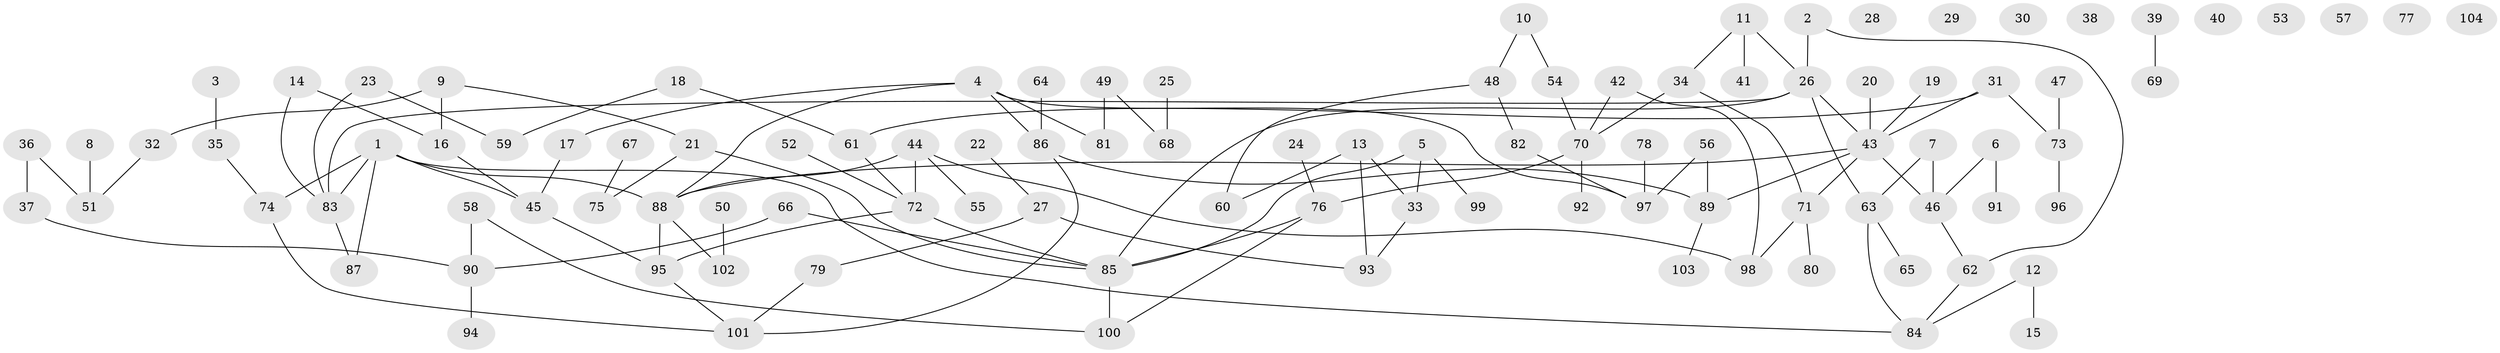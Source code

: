 // coarse degree distribution, {9: 0.03773584905660377, 5: 0.05660377358490566, 6: 0.03773584905660377, 2: 0.3018867924528302, 3: 0.24528301886792453, 7: 0.018867924528301886, 1: 0.20754716981132076, 4: 0.09433962264150944}
// Generated by graph-tools (version 1.1) at 2025/48/03/04/25 22:48:16]
// undirected, 104 vertices, 122 edges
graph export_dot {
  node [color=gray90,style=filled];
  1;
  2;
  3;
  4;
  5;
  6;
  7;
  8;
  9;
  10;
  11;
  12;
  13;
  14;
  15;
  16;
  17;
  18;
  19;
  20;
  21;
  22;
  23;
  24;
  25;
  26;
  27;
  28;
  29;
  30;
  31;
  32;
  33;
  34;
  35;
  36;
  37;
  38;
  39;
  40;
  41;
  42;
  43;
  44;
  45;
  46;
  47;
  48;
  49;
  50;
  51;
  52;
  53;
  54;
  55;
  56;
  57;
  58;
  59;
  60;
  61;
  62;
  63;
  64;
  65;
  66;
  67;
  68;
  69;
  70;
  71;
  72;
  73;
  74;
  75;
  76;
  77;
  78;
  79;
  80;
  81;
  82;
  83;
  84;
  85;
  86;
  87;
  88;
  89;
  90;
  91;
  92;
  93;
  94;
  95;
  96;
  97;
  98;
  99;
  100;
  101;
  102;
  103;
  104;
  1 -- 45;
  1 -- 74;
  1 -- 83;
  1 -- 84;
  1 -- 87;
  1 -- 88;
  2 -- 26;
  2 -- 62;
  3 -- 35;
  4 -- 17;
  4 -- 81;
  4 -- 86;
  4 -- 88;
  4 -- 97;
  5 -- 33;
  5 -- 85;
  5 -- 99;
  6 -- 46;
  6 -- 91;
  7 -- 46;
  7 -- 63;
  8 -- 51;
  9 -- 16;
  9 -- 21;
  9 -- 32;
  10 -- 48;
  10 -- 54;
  11 -- 26;
  11 -- 34;
  11 -- 41;
  12 -- 15;
  12 -- 84;
  13 -- 33;
  13 -- 60;
  13 -- 93;
  14 -- 16;
  14 -- 83;
  16 -- 45;
  17 -- 45;
  18 -- 59;
  18 -- 61;
  19 -- 43;
  20 -- 43;
  21 -- 75;
  21 -- 85;
  22 -- 27;
  23 -- 59;
  23 -- 83;
  24 -- 76;
  25 -- 68;
  26 -- 43;
  26 -- 63;
  26 -- 83;
  26 -- 85;
  27 -- 79;
  27 -- 93;
  31 -- 43;
  31 -- 61;
  31 -- 73;
  32 -- 51;
  33 -- 93;
  34 -- 70;
  34 -- 71;
  35 -- 74;
  36 -- 37;
  36 -- 51;
  37 -- 90;
  39 -- 69;
  42 -- 70;
  42 -- 98;
  43 -- 46;
  43 -- 71;
  43 -- 88;
  43 -- 89;
  44 -- 55;
  44 -- 72;
  44 -- 88;
  44 -- 98;
  45 -- 95;
  46 -- 62;
  47 -- 73;
  48 -- 60;
  48 -- 82;
  49 -- 68;
  49 -- 81;
  50 -- 102;
  52 -- 72;
  54 -- 70;
  56 -- 89;
  56 -- 97;
  58 -- 90;
  58 -- 100;
  61 -- 72;
  62 -- 84;
  63 -- 65;
  63 -- 84;
  64 -- 86;
  66 -- 85;
  66 -- 90;
  67 -- 75;
  70 -- 76;
  70 -- 92;
  71 -- 80;
  71 -- 98;
  72 -- 85;
  72 -- 95;
  73 -- 96;
  74 -- 101;
  76 -- 85;
  76 -- 100;
  78 -- 97;
  79 -- 101;
  82 -- 97;
  83 -- 87;
  85 -- 100;
  86 -- 89;
  86 -- 101;
  88 -- 95;
  88 -- 102;
  89 -- 103;
  90 -- 94;
  95 -- 101;
}
